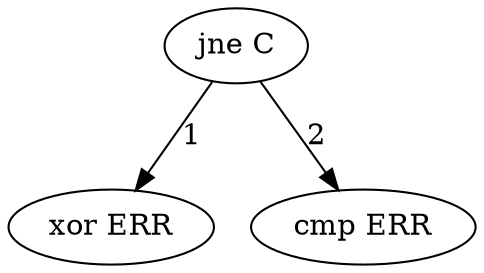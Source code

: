 Digraph G {
"A" [label = "jne C" , root=true, addr = "0x401500"]
"B" [label = "xor ERR", arg1 = eax, arg2 = eax, address="0x401503"]
"C" [label = "cmp ERR", arg1 = ecx, arg2 = 3, addr="401506"]
"A" -> "B" [label = "1"]
"A" -> "C" [label = "2"]
}
